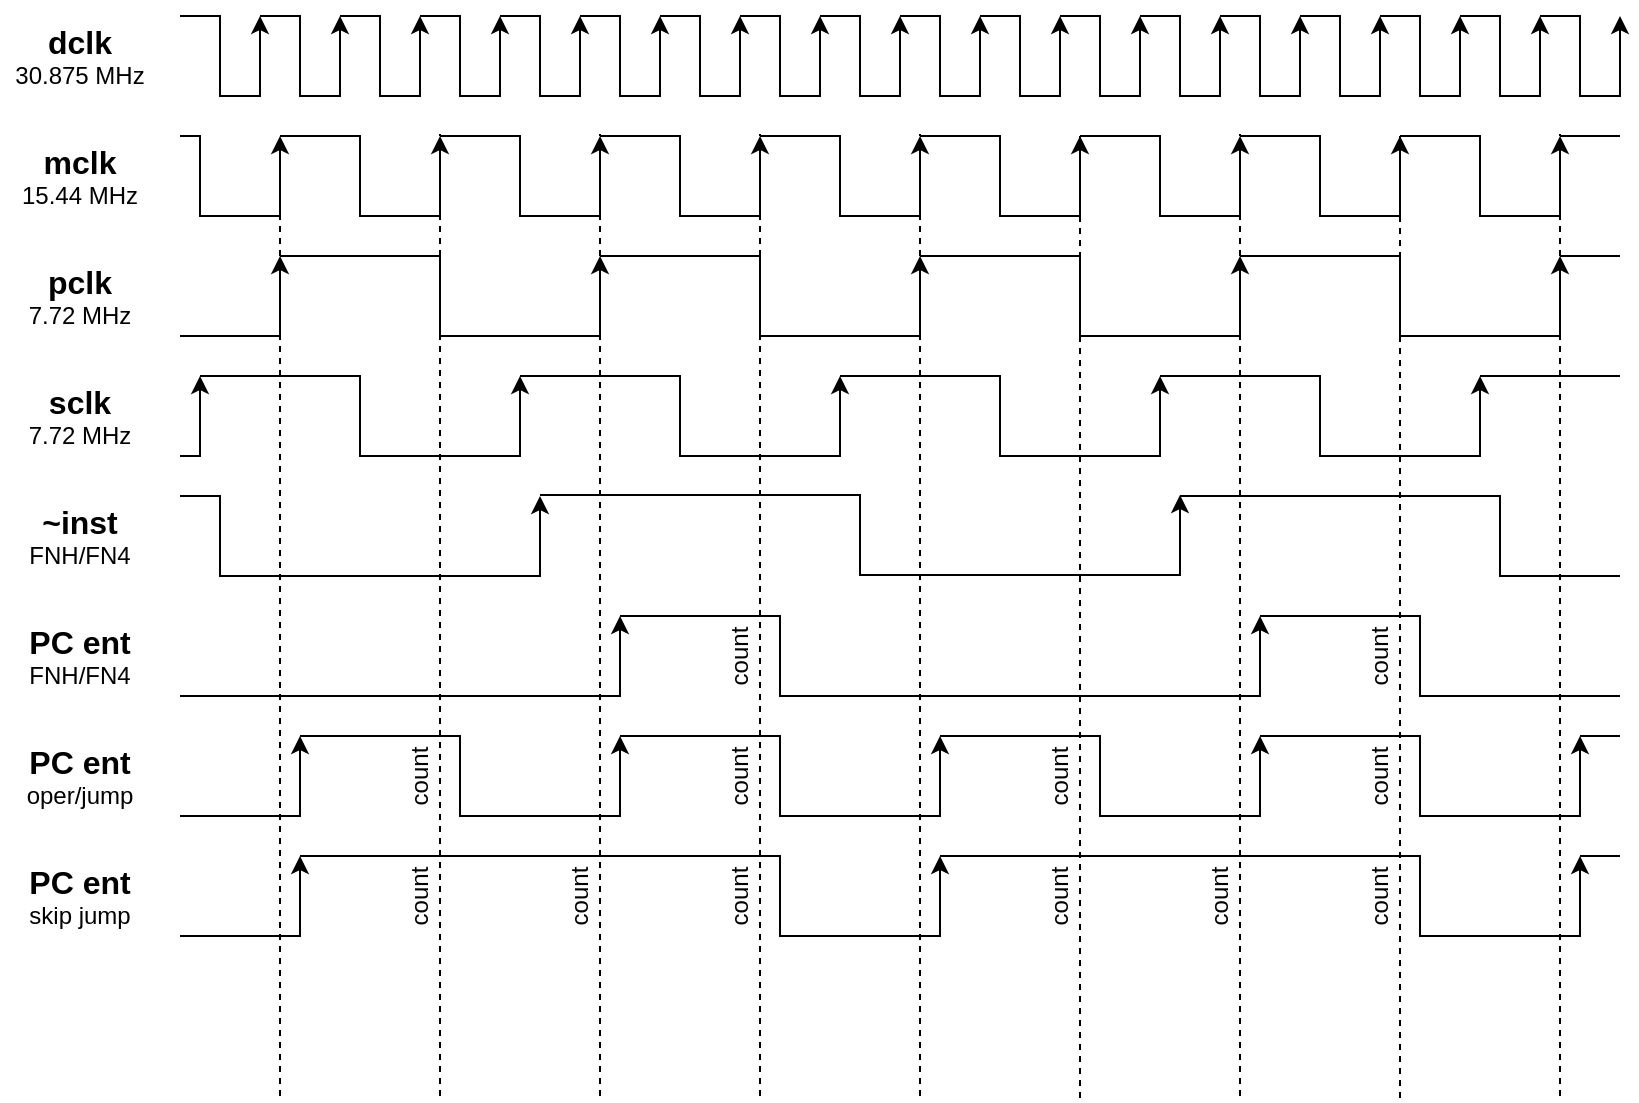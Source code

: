 <mxfile version="10.6.7" type="device"><diagram id="_f2tg_4L9M2qDyrKk646" name="Page-1"><mxGraphModel dx="843" dy="544" grid="1" gridSize="10" guides="1" tooltips="1" connect="1" arrows="1" fold="1" page="1" pageScale="1" pageWidth="1100" pageHeight="850" math="0" shadow="0"><root><mxCell id="0"/><mxCell id="1" parent="0"/><mxCell id="ZjL5upXj1i7Pe3nIUO8E-6" style="edgeStyle=orthogonalEdgeStyle;rounded=0;orthogonalLoop=1;jettySize=auto;html=1;" parent="1" edge="1"><mxGeometry relative="1" as="geometry"><mxPoint x="170" y="100" as="targetPoint"/><mxPoint x="120" y="100" as="sourcePoint"/><Array as="points"><mxPoint x="130" y="100"/><mxPoint x="130" y="140"/><mxPoint x="170" y="140"/><mxPoint x="170" y="100"/></Array></mxGeometry></mxCell><mxCell id="ZjL5upXj1i7Pe3nIUO8E-7" style="edgeStyle=orthogonalEdgeStyle;rounded=0;orthogonalLoop=1;jettySize=auto;html=1;" parent="1" edge="1"><mxGeometry relative="1" as="geometry"><mxPoint x="250" y="100" as="targetPoint"/><mxPoint x="170" y="100" as="sourcePoint"/><Array as="points"><mxPoint x="210" y="100"/><mxPoint x="210" y="140"/><mxPoint x="250" y="140"/><mxPoint x="250" y="100"/></Array></mxGeometry></mxCell><mxCell id="ZjL5upXj1i7Pe3nIUO8E-8" style="edgeStyle=orthogonalEdgeStyle;rounded=0;orthogonalLoop=1;jettySize=auto;html=1;" parent="1" edge="1"><mxGeometry relative="1" as="geometry"><mxPoint x="200" y="40" as="targetPoint"/><mxPoint x="160" y="40" as="sourcePoint"/><Array as="points"><mxPoint x="180" y="40"/><mxPoint x="180" y="80"/><mxPoint x="200" y="80"/></Array></mxGeometry></mxCell><mxCell id="ZjL5upXj1i7Pe3nIUO8E-9" style="edgeStyle=orthogonalEdgeStyle;rounded=0;orthogonalLoop=1;jettySize=auto;html=1;" parent="1" edge="1"><mxGeometry relative="1" as="geometry"><mxPoint x="160" y="40" as="targetPoint"/><mxPoint x="120" y="40" as="sourcePoint"/><Array as="points"><mxPoint x="140" y="40"/><mxPoint x="140" y="80"/><mxPoint x="160" y="80"/></Array></mxGeometry></mxCell><mxCell id="ZjL5upXj1i7Pe3nIUO8E-11" style="edgeStyle=orthogonalEdgeStyle;rounded=0;orthogonalLoop=1;jettySize=auto;html=1;" parent="1" edge="1"><mxGeometry relative="1" as="geometry"><mxPoint x="240" y="40" as="targetPoint"/><mxPoint x="200" y="40" as="sourcePoint"/><Array as="points"><mxPoint x="220" y="40"/><mxPoint x="220" y="80"/><mxPoint x="240" y="80"/></Array></mxGeometry></mxCell><mxCell id="ZjL5upXj1i7Pe3nIUO8E-12" style="edgeStyle=orthogonalEdgeStyle;rounded=0;orthogonalLoop=1;jettySize=auto;html=1;" parent="1" edge="1"><mxGeometry relative="1" as="geometry"><mxPoint x="280" y="40" as="targetPoint"/><mxPoint x="240" y="40" as="sourcePoint"/><Array as="points"><mxPoint x="260" y="40"/><mxPoint x="260" y="80"/><mxPoint x="280" y="80"/></Array></mxGeometry></mxCell><mxCell id="ZjL5upXj1i7Pe3nIUO8E-21" style="edgeStyle=orthogonalEdgeStyle;rounded=0;orthogonalLoop=1;jettySize=auto;html=1;" parent="1" edge="1"><mxGeometry relative="1" as="geometry"><mxPoint x="330" y="160" as="targetPoint"/><mxPoint x="170" y="160" as="sourcePoint"/><Array as="points"><mxPoint x="250" y="160"/><mxPoint x="250" y="200"/><mxPoint x="330" y="200"/><mxPoint x="330" y="160"/></Array></mxGeometry></mxCell><mxCell id="ZjL5upXj1i7Pe3nIUO8E-23" style="edgeStyle=orthogonalEdgeStyle;rounded=0;orthogonalLoop=1;jettySize=auto;html=1;" parent="1" edge="1"><mxGeometry relative="1" as="geometry"><mxPoint x="170" y="160" as="targetPoint"/><mxPoint x="120" y="200" as="sourcePoint"/><Array as="points"><mxPoint x="170" y="200"/></Array></mxGeometry></mxCell><mxCell id="ZjL5upXj1i7Pe3nIUO8E-29" style="edgeStyle=orthogonalEdgeStyle;rounded=0;orthogonalLoop=1;jettySize=auto;html=1;" parent="1" edge="1"><mxGeometry relative="1" as="geometry"><mxPoint x="450" y="220" as="targetPoint"/><mxPoint x="290" y="220" as="sourcePoint"/><Array as="points"><mxPoint x="370" y="220"/><mxPoint x="370" y="260"/><mxPoint x="450" y="260"/><mxPoint x="450" y="220"/></Array></mxGeometry></mxCell><mxCell id="ZjL5upXj1i7Pe3nIUO8E-30" style="edgeStyle=orthogonalEdgeStyle;rounded=0;orthogonalLoop=1;jettySize=auto;html=1;" parent="1" edge="1"><mxGeometry relative="1" as="geometry"><mxPoint x="290" y="220" as="targetPoint"/><mxPoint x="130" y="220" as="sourcePoint"/><Array as="points"><mxPoint x="210" y="220"/><mxPoint x="210" y="260"/><mxPoint x="290" y="260"/></Array></mxGeometry></mxCell><mxCell id="ZjL5upXj1i7Pe3nIUO8E-35" style="edgeStyle=orthogonalEdgeStyle;rounded=0;orthogonalLoop=1;jettySize=auto;html=1;" parent="1" edge="1"><mxGeometry relative="1" as="geometry"><mxPoint x="620" y="279.5" as="targetPoint"/><mxPoint x="300" y="279.5" as="sourcePoint"/><Array as="points"><mxPoint x="460" y="279.5"/><mxPoint x="460" y="319.5"/><mxPoint x="620" y="319.5"/><mxPoint x="620" y="279.5"/></Array></mxGeometry></mxCell><mxCell id="ZjL5upXj1i7Pe3nIUO8E-36" style="edgeStyle=orthogonalEdgeStyle;rounded=0;orthogonalLoop=1;jettySize=auto;html=1;" parent="1" edge="1"><mxGeometry relative="1" as="geometry"><mxPoint x="300" y="280" as="targetPoint"/><mxPoint x="120" y="280" as="sourcePoint"/><Array as="points"><mxPoint x="140" y="280"/><mxPoint x="140" y="320"/><mxPoint x="300" y="320"/></Array></mxGeometry></mxCell><mxCell id="ZjL5upXj1i7Pe3nIUO8E-37" style="edgeStyle=orthogonalEdgeStyle;rounded=0;orthogonalLoop=1;jettySize=auto;html=1;" parent="1" edge="1"><mxGeometry relative="1" as="geometry"><mxPoint x="610" y="220" as="targetPoint"/><mxPoint x="450" y="220" as="sourcePoint"/><Array as="points"><mxPoint x="530" y="220"/><mxPoint x="530" y="260"/><mxPoint x="610" y="260"/><mxPoint x="610" y="220"/></Array></mxGeometry></mxCell><mxCell id="ZjL5upXj1i7Pe3nIUO8E-40" style="edgeStyle=orthogonalEdgeStyle;rounded=0;orthogonalLoop=1;jettySize=auto;html=1;" parent="1" edge="1"><mxGeometry relative="1" as="geometry"><mxPoint x="490" y="160" as="targetPoint"/><mxPoint x="330" y="160" as="sourcePoint"/><Array as="points"><mxPoint x="410" y="160"/><mxPoint x="410" y="200"/><mxPoint x="490" y="200"/><mxPoint x="490" y="160"/></Array></mxGeometry></mxCell><mxCell id="ZjL5upXj1i7Pe3nIUO8E-45" style="edgeStyle=orthogonalEdgeStyle;rounded=0;orthogonalLoop=1;jettySize=auto;html=1;" parent="1" edge="1"><mxGeometry relative="1" as="geometry"><mxPoint x="130" y="220" as="targetPoint"/><mxPoint x="120" y="260" as="sourcePoint"/><Array as="points"><mxPoint x="130" y="260"/></Array></mxGeometry></mxCell><mxCell id="ZjL5upXj1i7Pe3nIUO8E-47" style="edgeStyle=orthogonalEdgeStyle;rounded=0;orthogonalLoop=1;jettySize=auto;html=1;endArrow=none;endFill=0;" parent="1" edge="1"><mxGeometry relative="1" as="geometry"><mxPoint x="840" y="320" as="targetPoint"/><mxPoint x="620" y="280" as="sourcePoint"/><Array as="points"><mxPoint x="780" y="280"/><mxPoint x="780" y="320"/></Array></mxGeometry></mxCell><mxCell id="ZjL5upXj1i7Pe3nIUO8E-48" style="edgeStyle=orthogonalEdgeStyle;rounded=0;orthogonalLoop=1;jettySize=auto;html=1;" parent="1" edge="1"><mxGeometry relative="1" as="geometry"><mxPoint x="770" y="220" as="targetPoint"/><mxPoint x="610" y="220" as="sourcePoint"/><Array as="points"><mxPoint x="690" y="220"/><mxPoint x="690" y="260"/><mxPoint x="770" y="260"/><mxPoint x="770" y="220"/></Array></mxGeometry></mxCell><mxCell id="ZjL5upXj1i7Pe3nIUO8E-49" style="edgeStyle=orthogonalEdgeStyle;rounded=0;orthogonalLoop=1;jettySize=auto;html=1;endArrow=none;endFill=0;" parent="1" edge="1"><mxGeometry relative="1" as="geometry"><mxPoint x="840" y="220" as="targetPoint"/><mxPoint x="770" y="220" as="sourcePoint"/><Array as="points"><mxPoint x="800" y="220"/><mxPoint x="800" y="220"/></Array></mxGeometry></mxCell><mxCell id="ZjL5upXj1i7Pe3nIUO8E-54" style="edgeStyle=orthogonalEdgeStyle;rounded=0;orthogonalLoop=1;jettySize=auto;html=1;" parent="1" edge="1"><mxGeometry relative="1" as="geometry"><mxPoint x="650" y="160" as="targetPoint"/><mxPoint x="490" y="160" as="sourcePoint"/><Array as="points"><mxPoint x="570" y="160"/><mxPoint x="570" y="200"/><mxPoint x="650" y="200"/><mxPoint x="650" y="160"/></Array></mxGeometry></mxCell><mxCell id="ZjL5upXj1i7Pe3nIUO8E-55" style="edgeStyle=orthogonalEdgeStyle;rounded=0;orthogonalLoop=1;jettySize=auto;html=1;" parent="1" edge="1"><mxGeometry relative="1" as="geometry"><mxPoint x="810" y="160" as="targetPoint"/><mxPoint x="650" y="160" as="sourcePoint"/><Array as="points"><mxPoint x="730" y="160"/><mxPoint x="730" y="200"/><mxPoint x="810" y="200"/><mxPoint x="810" y="160"/></Array></mxGeometry></mxCell><mxCell id="ZjL5upXj1i7Pe3nIUO8E-57" style="edgeStyle=orthogonalEdgeStyle;rounded=0;orthogonalLoop=1;jettySize=auto;html=1;endArrow=none;endFill=0;" parent="1" edge="1"><mxGeometry relative="1" as="geometry"><mxPoint x="840" y="160" as="targetPoint"/><mxPoint x="810" y="160" as="sourcePoint"/><Array as="points"><mxPoint x="840" y="160"/></Array></mxGeometry></mxCell><mxCell id="ZjL5upXj1i7Pe3nIUO8E-58" style="edgeStyle=orthogonalEdgeStyle;rounded=0;orthogonalLoop=1;jettySize=auto;html=1;" parent="1" edge="1"><mxGeometry relative="1" as="geometry"><mxPoint x="330" y="100" as="targetPoint"/><mxPoint x="250" y="100" as="sourcePoint"/><Array as="points"><mxPoint x="290" y="100"/><mxPoint x="290" y="140"/><mxPoint x="330" y="140"/><mxPoint x="330" y="100"/></Array></mxGeometry></mxCell><mxCell id="ZjL5upXj1i7Pe3nIUO8E-59" style="edgeStyle=orthogonalEdgeStyle;rounded=0;orthogonalLoop=1;jettySize=auto;html=1;" parent="1" edge="1"><mxGeometry relative="1" as="geometry"><mxPoint x="410" y="100" as="targetPoint"/><mxPoint x="330" y="100" as="sourcePoint"/><Array as="points"><mxPoint x="370" y="100"/><mxPoint x="370" y="140"/><mxPoint x="410" y="140"/><mxPoint x="410" y="100"/></Array></mxGeometry></mxCell><mxCell id="ZjL5upXj1i7Pe3nIUO8E-60" style="edgeStyle=orthogonalEdgeStyle;rounded=0;orthogonalLoop=1;jettySize=auto;html=1;" parent="1" edge="1"><mxGeometry relative="1" as="geometry"><mxPoint x="490" y="100" as="targetPoint"/><mxPoint x="410" y="100" as="sourcePoint"/><Array as="points"><mxPoint x="450" y="100"/><mxPoint x="450" y="140"/><mxPoint x="490" y="140"/><mxPoint x="490" y="100"/></Array></mxGeometry></mxCell><mxCell id="ZjL5upXj1i7Pe3nIUO8E-61" style="edgeStyle=orthogonalEdgeStyle;rounded=0;orthogonalLoop=1;jettySize=auto;html=1;" parent="1" edge="1"><mxGeometry relative="1" as="geometry"><mxPoint x="570" y="100" as="targetPoint"/><mxPoint x="490" y="100" as="sourcePoint"/><Array as="points"><mxPoint x="530" y="100"/><mxPoint x="530" y="140"/><mxPoint x="570" y="140"/><mxPoint x="570" y="100"/></Array></mxGeometry></mxCell><mxCell id="ZjL5upXj1i7Pe3nIUO8E-62" style="edgeStyle=orthogonalEdgeStyle;rounded=0;orthogonalLoop=1;jettySize=auto;html=1;" parent="1" edge="1"><mxGeometry relative="1" as="geometry"><mxPoint x="650" y="100" as="targetPoint"/><mxPoint x="570" y="100" as="sourcePoint"/><Array as="points"><mxPoint x="610" y="100"/><mxPoint x="610" y="140"/><mxPoint x="650" y="140"/><mxPoint x="650" y="100"/></Array></mxGeometry></mxCell><mxCell id="ZjL5upXj1i7Pe3nIUO8E-63" style="edgeStyle=orthogonalEdgeStyle;rounded=0;orthogonalLoop=1;jettySize=auto;html=1;" parent="1" edge="1"><mxGeometry relative="1" as="geometry"><mxPoint x="730" y="100" as="targetPoint"/><mxPoint x="650" y="100" as="sourcePoint"/><Array as="points"><mxPoint x="690" y="100"/><mxPoint x="690" y="140"/><mxPoint x="730" y="140"/><mxPoint x="730" y="100"/></Array></mxGeometry></mxCell><mxCell id="ZjL5upXj1i7Pe3nIUO8E-64" style="edgeStyle=orthogonalEdgeStyle;rounded=0;orthogonalLoop=1;jettySize=auto;html=1;" parent="1" edge="1"><mxGeometry relative="1" as="geometry"><mxPoint x="810" y="100" as="targetPoint"/><mxPoint x="730" y="100" as="sourcePoint"/><Array as="points"><mxPoint x="770" y="100"/><mxPoint x="770" y="140"/><mxPoint x="810" y="140"/><mxPoint x="810" y="100"/></Array></mxGeometry></mxCell><mxCell id="ZjL5upXj1i7Pe3nIUO8E-65" style="edgeStyle=orthogonalEdgeStyle;rounded=0;orthogonalLoop=1;jettySize=auto;html=1;endArrow=none;endFill=0;" parent="1" edge="1"><mxGeometry relative="1" as="geometry"><mxPoint x="840" y="100" as="targetPoint"/><mxPoint x="810" y="100" as="sourcePoint"/><Array as="points"><mxPoint x="820" y="100"/><mxPoint x="820" y="100"/></Array></mxGeometry></mxCell><mxCell id="ZjL5upXj1i7Pe3nIUO8E-90" style="edgeStyle=orthogonalEdgeStyle;rounded=0;orthogonalLoop=1;jettySize=auto;html=1;" parent="1" edge="1"><mxGeometry relative="1" as="geometry"><mxPoint x="360" y="40" as="targetPoint"/><mxPoint x="320" y="40" as="sourcePoint"/><Array as="points"><mxPoint x="340" y="40"/><mxPoint x="340" y="80"/><mxPoint x="360" y="80"/></Array></mxGeometry></mxCell><mxCell id="ZjL5upXj1i7Pe3nIUO8E-91" style="edgeStyle=orthogonalEdgeStyle;rounded=0;orthogonalLoop=1;jettySize=auto;html=1;" parent="1" edge="1"><mxGeometry relative="1" as="geometry"><mxPoint x="320" y="40" as="targetPoint"/><mxPoint x="280" y="40" as="sourcePoint"/><Array as="points"><mxPoint x="300" y="40"/><mxPoint x="300" y="80"/><mxPoint x="320" y="80"/></Array></mxGeometry></mxCell><mxCell id="ZjL5upXj1i7Pe3nIUO8E-92" style="edgeStyle=orthogonalEdgeStyle;rounded=0;orthogonalLoop=1;jettySize=auto;html=1;" parent="1" edge="1"><mxGeometry relative="1" as="geometry"><mxPoint x="400" y="40" as="targetPoint"/><mxPoint x="360" y="40" as="sourcePoint"/><Array as="points"><mxPoint x="380" y="40"/><mxPoint x="380" y="80"/><mxPoint x="400" y="80"/></Array></mxGeometry></mxCell><mxCell id="ZjL5upXj1i7Pe3nIUO8E-93" style="edgeStyle=orthogonalEdgeStyle;rounded=0;orthogonalLoop=1;jettySize=auto;html=1;" parent="1" edge="1"><mxGeometry relative="1" as="geometry"><mxPoint x="440" y="40" as="targetPoint"/><mxPoint x="400" y="40" as="sourcePoint"/><Array as="points"><mxPoint x="420" y="40"/><mxPoint x="420" y="80"/><mxPoint x="440" y="80"/></Array></mxGeometry></mxCell><mxCell id="ZjL5upXj1i7Pe3nIUO8E-98" style="edgeStyle=orthogonalEdgeStyle;rounded=0;orthogonalLoop=1;jettySize=auto;html=1;" parent="1" edge="1"><mxGeometry relative="1" as="geometry"><mxPoint x="520" y="40" as="targetPoint"/><mxPoint x="480" y="40" as="sourcePoint"/><Array as="points"><mxPoint x="500" y="40"/><mxPoint x="500" y="80"/><mxPoint x="520" y="80"/></Array></mxGeometry></mxCell><mxCell id="ZjL5upXj1i7Pe3nIUO8E-99" style="edgeStyle=orthogonalEdgeStyle;rounded=0;orthogonalLoop=1;jettySize=auto;html=1;" parent="1" edge="1"><mxGeometry relative="1" as="geometry"><mxPoint x="480" y="40" as="targetPoint"/><mxPoint x="440" y="40" as="sourcePoint"/><Array as="points"><mxPoint x="460" y="40"/><mxPoint x="460" y="80"/><mxPoint x="480" y="80"/></Array></mxGeometry></mxCell><mxCell id="ZjL5upXj1i7Pe3nIUO8E-100" style="edgeStyle=orthogonalEdgeStyle;rounded=0;orthogonalLoop=1;jettySize=auto;html=1;" parent="1" edge="1"><mxGeometry relative="1" as="geometry"><mxPoint x="560" y="40" as="targetPoint"/><mxPoint x="520" y="40" as="sourcePoint"/><Array as="points"><mxPoint x="540" y="40"/><mxPoint x="540" y="80"/><mxPoint x="560" y="80"/></Array></mxGeometry></mxCell><mxCell id="ZjL5upXj1i7Pe3nIUO8E-101" style="edgeStyle=orthogonalEdgeStyle;rounded=0;orthogonalLoop=1;jettySize=auto;html=1;" parent="1" edge="1"><mxGeometry relative="1" as="geometry"><mxPoint x="600" y="40" as="targetPoint"/><mxPoint x="560" y="40" as="sourcePoint"/><Array as="points"><mxPoint x="580" y="40"/><mxPoint x="580" y="80"/><mxPoint x="600" y="80"/></Array></mxGeometry></mxCell><mxCell id="ZjL5upXj1i7Pe3nIUO8E-102" style="edgeStyle=orthogonalEdgeStyle;rounded=0;orthogonalLoop=1;jettySize=auto;html=1;" parent="1" edge="1"><mxGeometry relative="1" as="geometry"><mxPoint x="680" y="40" as="targetPoint"/><mxPoint x="640" y="40" as="sourcePoint"/><Array as="points"><mxPoint x="660" y="40"/><mxPoint x="660" y="80"/><mxPoint x="680" y="80"/></Array></mxGeometry></mxCell><mxCell id="ZjL5upXj1i7Pe3nIUO8E-103" style="edgeStyle=orthogonalEdgeStyle;rounded=0;orthogonalLoop=1;jettySize=auto;html=1;" parent="1" edge="1"><mxGeometry relative="1" as="geometry"><mxPoint x="640" y="40" as="targetPoint"/><mxPoint x="600" y="40" as="sourcePoint"/><Array as="points"><mxPoint x="620" y="40"/><mxPoint x="620" y="80"/><mxPoint x="640" y="80"/></Array></mxGeometry></mxCell><mxCell id="ZjL5upXj1i7Pe3nIUO8E-104" style="edgeStyle=orthogonalEdgeStyle;rounded=0;orthogonalLoop=1;jettySize=auto;html=1;" parent="1" edge="1"><mxGeometry relative="1" as="geometry"><mxPoint x="720" y="40" as="targetPoint"/><mxPoint x="680" y="40" as="sourcePoint"/><Array as="points"><mxPoint x="700" y="40"/><mxPoint x="700" y="80"/><mxPoint x="720" y="80"/></Array></mxGeometry></mxCell><mxCell id="ZjL5upXj1i7Pe3nIUO8E-105" style="edgeStyle=orthogonalEdgeStyle;rounded=0;orthogonalLoop=1;jettySize=auto;html=1;" parent="1" edge="1"><mxGeometry relative="1" as="geometry"><mxPoint x="760" y="40" as="targetPoint"/><mxPoint x="720" y="40" as="sourcePoint"/><Array as="points"><mxPoint x="740" y="40"/><mxPoint x="740" y="80"/><mxPoint x="760" y="80"/></Array></mxGeometry></mxCell><mxCell id="ZjL5upXj1i7Pe3nIUO8E-106" style="edgeStyle=orthogonalEdgeStyle;rounded=0;orthogonalLoop=1;jettySize=auto;html=1;" parent="1" edge="1"><mxGeometry relative="1" as="geometry"><mxPoint x="800" y="40" as="targetPoint"/><mxPoint x="760" y="40" as="sourcePoint"/><Array as="points"><mxPoint x="780" y="40"/><mxPoint x="780" y="80"/><mxPoint x="800" y="80"/></Array></mxGeometry></mxCell><mxCell id="ZjL5upXj1i7Pe3nIUO8E-107" style="edgeStyle=orthogonalEdgeStyle;rounded=0;orthogonalLoop=1;jettySize=auto;html=1;" parent="1" edge="1"><mxGeometry relative="1" as="geometry"><mxPoint x="840" y="40" as="targetPoint"/><mxPoint x="800" y="40" as="sourcePoint"/><Array as="points"><mxPoint x="820" y="40"/><mxPoint x="820" y="80"/><mxPoint x="840" y="80"/></Array></mxGeometry></mxCell><mxCell id="ZjL5upXj1i7Pe3nIUO8E-109" value="&lt;font&gt;&lt;span style=&quot;font-size: 16px&quot;&gt;&lt;b&gt;mclk&lt;/b&gt;&lt;/span&gt;&lt;br&gt;&lt;font style=&quot;font-size: 12px&quot;&gt;15.44 MHz&lt;/font&gt;&lt;br&gt;&lt;/font&gt;" style="text;html=1;strokeColor=none;fillColor=none;align=center;verticalAlign=middle;whiteSpace=wrap;rounded=0;" parent="1" vertex="1"><mxGeometry x="30" y="110" width="80" height="20" as="geometry"/></mxCell><mxCell id="ZjL5upXj1i7Pe3nIUO8E-110" value="&lt;font&gt;&lt;span style=&quot;font-size: 16px&quot;&gt;&lt;b&gt;dclk&lt;/b&gt;&lt;/span&gt;&lt;br&gt;&lt;font style=&quot;font-size: 12px&quot;&gt;30.875 MHz&lt;/font&gt;&lt;br&gt;&lt;/font&gt;" style="text;html=1;strokeColor=none;fillColor=none;align=center;verticalAlign=middle;whiteSpace=wrap;rounded=0;" parent="1" vertex="1"><mxGeometry x="30" y="50" width="80" height="20" as="geometry"/></mxCell><mxCell id="ZjL5upXj1i7Pe3nIUO8E-112" value="&lt;font&gt;&lt;span style=&quot;font-size: 16px&quot;&gt;&lt;b&gt;pclk&lt;/b&gt;&lt;/span&gt;&lt;br&gt;&lt;font style=&quot;font-size: 12px&quot;&gt;7.72 MHz&lt;/font&gt;&lt;br&gt;&lt;/font&gt;" style="text;html=1;strokeColor=none;fillColor=none;align=center;verticalAlign=middle;whiteSpace=wrap;rounded=0;" parent="1" vertex="1"><mxGeometry x="30" y="170" width="80" height="20" as="geometry"/></mxCell><mxCell id="ZjL5upXj1i7Pe3nIUO8E-115" value="&lt;font&gt;&lt;span style=&quot;font-size: 16px&quot;&gt;&lt;b&gt;sclk&lt;/b&gt;&lt;/span&gt;&lt;br&gt;&lt;font style=&quot;font-size: 12px&quot;&gt;7.72 MHz&lt;/font&gt;&lt;br&gt;&lt;/font&gt;" style="text;html=1;strokeColor=none;fillColor=none;align=center;verticalAlign=middle;whiteSpace=wrap;rounded=0;" parent="1" vertex="1"><mxGeometry x="30" y="230" width="80" height="20" as="geometry"/></mxCell><mxCell id="M0_6aoJ9DbkZK1Z89ORb-1" value="" style="endArrow=none;dashed=1;html=1;" parent="1" edge="1"><mxGeometry width="50" height="50" relative="1" as="geometry"><mxPoint x="170" y="580" as="sourcePoint"/><mxPoint x="170" y="100" as="targetPoint"/></mxGeometry></mxCell><mxCell id="M0_6aoJ9DbkZK1Z89ORb-2" value="" style="endArrow=none;dashed=1;html=1;" parent="1" edge="1"><mxGeometry width="50" height="50" relative="1" as="geometry"><mxPoint x="330" y="580" as="sourcePoint"/><mxPoint x="330" y="99" as="targetPoint"/></mxGeometry></mxCell><mxCell id="M0_6aoJ9DbkZK1Z89ORb-3" value="" style="endArrow=none;dashed=1;html=1;" parent="1" edge="1"><mxGeometry width="50" height="50" relative="1" as="geometry"><mxPoint x="490" y="580" as="sourcePoint"/><mxPoint x="490" y="99" as="targetPoint"/></mxGeometry></mxCell><mxCell id="M0_6aoJ9DbkZK1Z89ORb-4" value="" style="endArrow=none;dashed=1;html=1;" parent="1" edge="1"><mxGeometry width="50" height="50" relative="1" as="geometry"><mxPoint x="650" y="580" as="sourcePoint"/><mxPoint x="650" y="99" as="targetPoint"/></mxGeometry></mxCell><mxCell id="M0_6aoJ9DbkZK1Z89ORb-5" value="" style="endArrow=none;dashed=1;html=1;" parent="1" edge="1"><mxGeometry width="50" height="50" relative="1" as="geometry"><mxPoint x="810" y="580" as="sourcePoint"/><mxPoint x="810" y="99" as="targetPoint"/></mxGeometry></mxCell><mxCell id="1zXIMm6sPHOB7lV5EPV--1" value="" style="endArrow=none;dashed=1;html=1;" edge="1" parent="1"><mxGeometry width="50" height="50" relative="1" as="geometry"><mxPoint x="250" y="580" as="sourcePoint"/><mxPoint x="250" y="99" as="targetPoint"/></mxGeometry></mxCell><mxCell id="1zXIMm6sPHOB7lV5EPV--2" value="" style="endArrow=none;dashed=1;html=1;" edge="1" parent="1"><mxGeometry width="50" height="50" relative="1" as="geometry"><mxPoint x="410" y="580" as="sourcePoint"/><mxPoint x="410" y="99" as="targetPoint"/></mxGeometry></mxCell><mxCell id="1zXIMm6sPHOB7lV5EPV--3" style="edgeStyle=orthogonalEdgeStyle;rounded=0;orthogonalLoop=1;jettySize=auto;html=1;" edge="1" parent="1"><mxGeometry relative="1" as="geometry"><mxPoint x="660" y="340" as="targetPoint"/><mxPoint x="340" y="340" as="sourcePoint"/><Array as="points"><mxPoint x="420" y="340"/><mxPoint x="420" y="380"/><mxPoint x="660" y="380"/><mxPoint x="660" y="340"/></Array></mxGeometry></mxCell><mxCell id="1zXIMm6sPHOB7lV5EPV--4" style="edgeStyle=orthogonalEdgeStyle;rounded=0;orthogonalLoop=1;jettySize=auto;html=1;" edge="1" parent="1"><mxGeometry relative="1" as="geometry"><mxPoint x="340" y="340" as="targetPoint"/><mxPoint x="120" y="380" as="sourcePoint"/><Array as="points"><mxPoint x="120" y="380"/><mxPoint x="340" y="380"/></Array></mxGeometry></mxCell><mxCell id="1zXIMm6sPHOB7lV5EPV--5" style="edgeStyle=orthogonalEdgeStyle;rounded=0;orthogonalLoop=1;jettySize=auto;html=1;endArrow=none;endFill=0;" edge="1" parent="1"><mxGeometry relative="1" as="geometry"><mxPoint x="840" y="380" as="targetPoint"/><mxPoint x="660" y="340" as="sourcePoint"/><Array as="points"><mxPoint x="740" y="340"/><mxPoint x="740" y="380"/></Array></mxGeometry></mxCell><mxCell id="1zXIMm6sPHOB7lV5EPV--6" value="" style="endArrow=none;dashed=1;html=1;" edge="1" parent="1"><mxGeometry width="50" height="50" relative="1" as="geometry"><mxPoint x="570" y="581" as="sourcePoint"/><mxPoint x="570" y="100" as="targetPoint"/></mxGeometry></mxCell><mxCell id="1zXIMm6sPHOB7lV5EPV--7" value="" style="endArrow=none;dashed=1;html=1;" edge="1" parent="1"><mxGeometry width="50" height="50" relative="1" as="geometry"><mxPoint x="730" y="581" as="sourcePoint"/><mxPoint x="730" y="100" as="targetPoint"/></mxGeometry></mxCell><mxCell id="1zXIMm6sPHOB7lV5EPV--8" style="edgeStyle=orthogonalEdgeStyle;rounded=0;orthogonalLoop=1;jettySize=auto;html=1;" edge="1" parent="1"><mxGeometry relative="1" as="geometry"><mxPoint x="340" y="400" as="targetPoint"/><mxPoint x="180" y="400" as="sourcePoint"/><Array as="points"><mxPoint x="260" y="400"/><mxPoint x="260" y="440"/><mxPoint x="340" y="440"/><mxPoint x="340" y="400"/></Array></mxGeometry></mxCell><mxCell id="1zXIMm6sPHOB7lV5EPV--9" style="edgeStyle=orthogonalEdgeStyle;rounded=0;orthogonalLoop=1;jettySize=auto;html=1;" edge="1" parent="1"><mxGeometry relative="1" as="geometry"><mxPoint x="180" y="400" as="targetPoint"/><mxPoint x="120" y="440" as="sourcePoint"/><Array as="points"><mxPoint x="180" y="440"/></Array></mxGeometry></mxCell><mxCell id="1zXIMm6sPHOB7lV5EPV--10" style="edgeStyle=orthogonalEdgeStyle;rounded=0;orthogonalLoop=1;jettySize=auto;html=1;" edge="1" parent="1"><mxGeometry relative="1" as="geometry"><mxPoint x="500" y="400" as="targetPoint"/><mxPoint x="340" y="400" as="sourcePoint"/><Array as="points"><mxPoint x="420" y="400"/><mxPoint x="420" y="440"/><mxPoint x="500" y="440"/><mxPoint x="500" y="400"/></Array></mxGeometry></mxCell><mxCell id="1zXIMm6sPHOB7lV5EPV--11" style="edgeStyle=orthogonalEdgeStyle;rounded=0;orthogonalLoop=1;jettySize=auto;html=1;" edge="1" parent="1"><mxGeometry relative="1" as="geometry"><mxPoint x="660" y="400" as="targetPoint"/><mxPoint x="500" y="400" as="sourcePoint"/><Array as="points"><mxPoint x="580" y="400"/><mxPoint x="580" y="440"/><mxPoint x="660" y="440"/><mxPoint x="660" y="400"/></Array></mxGeometry></mxCell><mxCell id="1zXIMm6sPHOB7lV5EPV--12" style="edgeStyle=orthogonalEdgeStyle;rounded=0;orthogonalLoop=1;jettySize=auto;html=1;" edge="1" parent="1"><mxGeometry relative="1" as="geometry"><mxPoint x="820" y="400" as="targetPoint"/><mxPoint x="660" y="400" as="sourcePoint"/><Array as="points"><mxPoint x="740" y="400"/><mxPoint x="740" y="440"/><mxPoint x="820" y="440"/><mxPoint x="820" y="400"/></Array></mxGeometry></mxCell><mxCell id="1zXIMm6sPHOB7lV5EPV--13" style="edgeStyle=orthogonalEdgeStyle;rounded=0;orthogonalLoop=1;jettySize=auto;html=1;endArrow=none;endFill=0;" edge="1" parent="1"><mxGeometry relative="1" as="geometry"><mxPoint x="840" y="400" as="targetPoint"/><mxPoint x="820" y="400" as="sourcePoint"/><Array as="points"><mxPoint x="830" y="400"/><mxPoint x="830" y="400"/></Array></mxGeometry></mxCell><mxCell id="1zXIMm6sPHOB7lV5EPV--14" value="&lt;font&gt;&lt;span style=&quot;font-size: 16px&quot;&gt;&lt;b&gt;~inst&lt;/b&gt;&lt;/span&gt;&lt;br&gt;&lt;font style=&quot;font-size: 12px&quot;&gt;FNH/FN4&lt;/font&gt;&lt;br&gt;&lt;/font&gt;" style="text;html=1;strokeColor=none;fillColor=none;align=center;verticalAlign=middle;whiteSpace=wrap;rounded=0;" vertex="1" parent="1"><mxGeometry x="30" y="290" width="80" height="20" as="geometry"/></mxCell><mxCell id="1zXIMm6sPHOB7lV5EPV--15" value="&lt;font&gt;&lt;span style=&quot;font-size: 16px&quot;&gt;&lt;b&gt;PC ent&lt;/b&gt;&lt;/span&gt;&lt;br&gt;FNH/FN4&lt;br&gt;&lt;/font&gt;" style="text;html=1;strokeColor=none;fillColor=none;align=center;verticalAlign=middle;whiteSpace=wrap;rounded=0;" vertex="1" parent="1"><mxGeometry x="30" y="350" width="80" height="20" as="geometry"/></mxCell><mxCell id="1zXIMm6sPHOB7lV5EPV--16" value="&lt;font&gt;&lt;span style=&quot;font-size: 16px&quot;&gt;&lt;b&gt;PC ent&lt;/b&gt;&lt;/span&gt;&lt;br&gt;oper/jump&lt;br&gt;&lt;/font&gt;" style="text;html=1;strokeColor=none;fillColor=none;align=center;verticalAlign=middle;whiteSpace=wrap;rounded=0;" vertex="1" parent="1"><mxGeometry x="30" y="410" width="80" height="20" as="geometry"/></mxCell><mxCell id="1zXIMm6sPHOB7lV5EPV--20" style="edgeStyle=orthogonalEdgeStyle;rounded=0;orthogonalLoop=1;jettySize=auto;html=1;" edge="1" parent="1"><mxGeometry relative="1" as="geometry"><mxPoint x="180" y="460" as="targetPoint"/><mxPoint x="120" y="500" as="sourcePoint"/><Array as="points"><mxPoint x="180" y="500"/></Array></mxGeometry></mxCell><mxCell id="1zXIMm6sPHOB7lV5EPV--21" style="edgeStyle=orthogonalEdgeStyle;rounded=0;orthogonalLoop=1;jettySize=auto;html=1;" edge="1" parent="1"><mxGeometry relative="1" as="geometry"><mxPoint x="500" y="460" as="targetPoint"/><mxPoint x="180" y="460" as="sourcePoint"/><Array as="points"><mxPoint x="420" y="460"/><mxPoint x="420" y="500"/><mxPoint x="500" y="500"/><mxPoint x="500" y="460"/></Array></mxGeometry></mxCell><mxCell id="1zXIMm6sPHOB7lV5EPV--23" style="edgeStyle=orthogonalEdgeStyle;rounded=0;orthogonalLoop=1;jettySize=auto;html=1;" edge="1" parent="1"><mxGeometry relative="1" as="geometry"><mxPoint x="820" y="460" as="targetPoint"/><mxPoint x="500" y="460" as="sourcePoint"/><Array as="points"><mxPoint x="740" y="460"/><mxPoint x="740" y="500"/><mxPoint x="820" y="500"/><mxPoint x="820" y="460"/></Array></mxGeometry></mxCell><mxCell id="1zXIMm6sPHOB7lV5EPV--24" style="edgeStyle=orthogonalEdgeStyle;rounded=0;orthogonalLoop=1;jettySize=auto;html=1;endArrow=none;endFill=0;" edge="1" parent="1"><mxGeometry relative="1" as="geometry"><mxPoint x="840" y="460" as="targetPoint"/><mxPoint x="820" y="460" as="sourcePoint"/><Array as="points"><mxPoint x="830" y="460"/><mxPoint x="830" y="460"/></Array></mxGeometry></mxCell><mxCell id="1zXIMm6sPHOB7lV5EPV--25" value="&lt;font&gt;&lt;span style=&quot;font-size: 16px&quot;&gt;&lt;b&gt;PC ent&lt;/b&gt;&lt;/span&gt;&lt;br&gt;skip jump&lt;br&gt;&lt;/font&gt;" style="text;html=1;strokeColor=none;fillColor=none;align=center;verticalAlign=middle;whiteSpace=wrap;rounded=0;" vertex="1" parent="1"><mxGeometry x="30" y="470" width="80" height="20" as="geometry"/></mxCell><mxCell id="1zXIMm6sPHOB7lV5EPV--26" value="&lt;font&gt;count&lt;br&gt;&lt;/font&gt;" style="text;html=1;strokeColor=none;fillColor=none;align=center;verticalAlign=middle;whiteSpace=wrap;rounded=0;rotation=-90;" vertex="1" parent="1"><mxGeometry x="380" y="350" width="40" height="20" as="geometry"/></mxCell><mxCell id="1zXIMm6sPHOB7lV5EPV--27" value="&lt;font&gt;count&lt;br&gt;&lt;/font&gt;" style="text;html=1;strokeColor=none;fillColor=none;align=center;verticalAlign=middle;whiteSpace=wrap;rounded=0;rotation=-90;" vertex="1" parent="1"><mxGeometry x="700" y="350" width="40" height="20" as="geometry"/></mxCell><mxCell id="1zXIMm6sPHOB7lV5EPV--28" value="&lt;font&gt;count&lt;br&gt;&lt;/font&gt;" style="text;html=1;strokeColor=none;fillColor=none;align=center;verticalAlign=middle;whiteSpace=wrap;rounded=0;rotation=-90;" vertex="1" parent="1"><mxGeometry x="220" y="410" width="40" height="20" as="geometry"/></mxCell><mxCell id="1zXIMm6sPHOB7lV5EPV--29" value="&lt;font&gt;count&lt;br&gt;&lt;/font&gt;" style="text;html=1;strokeColor=none;fillColor=none;align=center;verticalAlign=middle;whiteSpace=wrap;rounded=0;rotation=-90;" vertex="1" parent="1"><mxGeometry x="380" y="410" width="40" height="20" as="geometry"/></mxCell><mxCell id="1zXIMm6sPHOB7lV5EPV--30" value="&lt;font&gt;count&lt;br&gt;&lt;/font&gt;" style="text;html=1;strokeColor=none;fillColor=none;align=center;verticalAlign=middle;whiteSpace=wrap;rounded=0;rotation=-90;" vertex="1" parent="1"><mxGeometry x="540" y="410" width="40" height="20" as="geometry"/></mxCell><mxCell id="1zXIMm6sPHOB7lV5EPV--31" value="&lt;font&gt;count&lt;br&gt;&lt;/font&gt;" style="text;html=1;strokeColor=none;fillColor=none;align=center;verticalAlign=middle;whiteSpace=wrap;rounded=0;rotation=-90;" vertex="1" parent="1"><mxGeometry x="700" y="410" width="40" height="20" as="geometry"/></mxCell><mxCell id="1zXIMm6sPHOB7lV5EPV--32" value="&lt;font&gt;count&lt;br&gt;&lt;/font&gt;" style="text;html=1;strokeColor=none;fillColor=none;align=center;verticalAlign=middle;whiteSpace=wrap;rounded=0;rotation=-90;" vertex="1" parent="1"><mxGeometry x="220" y="470" width="40" height="20" as="geometry"/></mxCell><mxCell id="1zXIMm6sPHOB7lV5EPV--33" value="&lt;font&gt;count&lt;br&gt;&lt;/font&gt;" style="text;html=1;strokeColor=none;fillColor=none;align=center;verticalAlign=middle;whiteSpace=wrap;rounded=0;rotation=-90;" vertex="1" parent="1"><mxGeometry x="300" y="470" width="40" height="20" as="geometry"/></mxCell><mxCell id="1zXIMm6sPHOB7lV5EPV--34" value="&lt;font&gt;count&lt;br&gt;&lt;/font&gt;" style="text;html=1;strokeColor=none;fillColor=none;align=center;verticalAlign=middle;whiteSpace=wrap;rounded=0;rotation=-90;" vertex="1" parent="1"><mxGeometry x="380" y="470" width="40" height="20" as="geometry"/></mxCell><mxCell id="1zXIMm6sPHOB7lV5EPV--35" value="&lt;font&gt;count&lt;br&gt;&lt;/font&gt;" style="text;html=1;strokeColor=none;fillColor=none;align=center;verticalAlign=middle;whiteSpace=wrap;rounded=0;rotation=-90;" vertex="1" parent="1"><mxGeometry x="540" y="470" width="40" height="20" as="geometry"/></mxCell><mxCell id="1zXIMm6sPHOB7lV5EPV--36" value="&lt;font&gt;count&lt;br&gt;&lt;/font&gt;" style="text;html=1;strokeColor=none;fillColor=none;align=center;verticalAlign=middle;whiteSpace=wrap;rounded=0;rotation=-90;" vertex="1" parent="1"><mxGeometry x="620" y="470" width="40" height="20" as="geometry"/></mxCell><mxCell id="1zXIMm6sPHOB7lV5EPV--37" value="&lt;font&gt;count&lt;br&gt;&lt;/font&gt;" style="text;html=1;strokeColor=none;fillColor=none;align=center;verticalAlign=middle;whiteSpace=wrap;rounded=0;rotation=-90;" vertex="1" parent="1"><mxGeometry x="700" y="470" width="40" height="20" as="geometry"/></mxCell></root></mxGraphModel></diagram></mxfile>